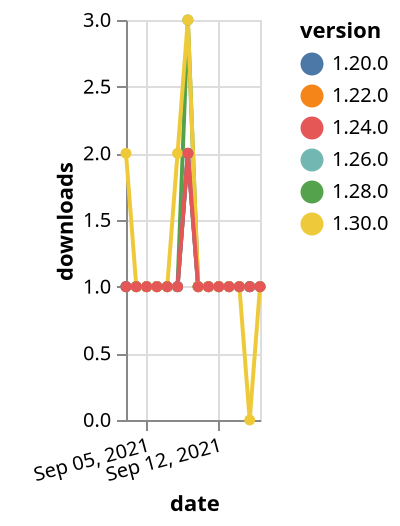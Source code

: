 {"$schema": "https://vega.github.io/schema/vega-lite/v5.json", "description": "A simple bar chart with embedded data.", "data": {"values": [{"date": "2021-09-03", "total": 201, "delta": 1, "version": "1.22.0"}, {"date": "2021-09-04", "total": 202, "delta": 1, "version": "1.22.0"}, {"date": "2021-09-05", "total": 203, "delta": 1, "version": "1.22.0"}, {"date": "2021-09-06", "total": 204, "delta": 1, "version": "1.22.0"}, {"date": "2021-09-07", "total": 205, "delta": 1, "version": "1.22.0"}, {"date": "2021-09-08", "total": 206, "delta": 1, "version": "1.22.0"}, {"date": "2021-09-09", "total": 208, "delta": 2, "version": "1.22.0"}, {"date": "2021-09-10", "total": 209, "delta": 1, "version": "1.22.0"}, {"date": "2021-09-11", "total": 210, "delta": 1, "version": "1.22.0"}, {"date": "2021-09-12", "total": 211, "delta": 1, "version": "1.22.0"}, {"date": "2021-09-13", "total": 212, "delta": 1, "version": "1.22.0"}, {"date": "2021-09-14", "total": 213, "delta": 1, "version": "1.22.0"}, {"date": "2021-09-15", "total": 214, "delta": 1, "version": "1.22.0"}, {"date": "2021-09-16", "total": 215, "delta": 1, "version": "1.22.0"}, {"date": "2021-09-03", "total": 194, "delta": 1, "version": "1.28.0"}, {"date": "2021-09-04", "total": 195, "delta": 1, "version": "1.28.0"}, {"date": "2021-09-05", "total": 196, "delta": 1, "version": "1.28.0"}, {"date": "2021-09-06", "total": 197, "delta": 1, "version": "1.28.0"}, {"date": "2021-09-07", "total": 198, "delta": 1, "version": "1.28.0"}, {"date": "2021-09-08", "total": 199, "delta": 1, "version": "1.28.0"}, {"date": "2021-09-09", "total": 202, "delta": 3, "version": "1.28.0"}, {"date": "2021-09-10", "total": 203, "delta": 1, "version": "1.28.0"}, {"date": "2021-09-11", "total": 204, "delta": 1, "version": "1.28.0"}, {"date": "2021-09-12", "total": 205, "delta": 1, "version": "1.28.0"}, {"date": "2021-09-13", "total": 206, "delta": 1, "version": "1.28.0"}, {"date": "2021-09-14", "total": 207, "delta": 1, "version": "1.28.0"}, {"date": "2021-09-15", "total": 208, "delta": 1, "version": "1.28.0"}, {"date": "2021-09-16", "total": 209, "delta": 1, "version": "1.28.0"}, {"date": "2021-09-03", "total": 168, "delta": 1, "version": "1.26.0"}, {"date": "2021-09-04", "total": 169, "delta": 1, "version": "1.26.0"}, {"date": "2021-09-05", "total": 170, "delta": 1, "version": "1.26.0"}, {"date": "2021-09-06", "total": 171, "delta": 1, "version": "1.26.0"}, {"date": "2021-09-07", "total": 172, "delta": 1, "version": "1.26.0"}, {"date": "2021-09-08", "total": 173, "delta": 1, "version": "1.26.0"}, {"date": "2021-09-09", "total": 175, "delta": 2, "version": "1.26.0"}, {"date": "2021-09-10", "total": 176, "delta": 1, "version": "1.26.0"}, {"date": "2021-09-11", "total": 177, "delta": 1, "version": "1.26.0"}, {"date": "2021-09-12", "total": 178, "delta": 1, "version": "1.26.0"}, {"date": "2021-09-13", "total": 179, "delta": 1, "version": "1.26.0"}, {"date": "2021-09-14", "total": 180, "delta": 1, "version": "1.26.0"}, {"date": "2021-09-15", "total": 181, "delta": 1, "version": "1.26.0"}, {"date": "2021-09-16", "total": 182, "delta": 1, "version": "1.26.0"}, {"date": "2021-09-03", "total": 256, "delta": 1, "version": "1.20.0"}, {"date": "2021-09-04", "total": 257, "delta": 1, "version": "1.20.0"}, {"date": "2021-09-05", "total": 258, "delta": 1, "version": "1.20.0"}, {"date": "2021-09-06", "total": 259, "delta": 1, "version": "1.20.0"}, {"date": "2021-09-07", "total": 260, "delta": 1, "version": "1.20.0"}, {"date": "2021-09-08", "total": 261, "delta": 1, "version": "1.20.0"}, {"date": "2021-09-09", "total": 263, "delta": 2, "version": "1.20.0"}, {"date": "2021-09-10", "total": 264, "delta": 1, "version": "1.20.0"}, {"date": "2021-09-11", "total": 265, "delta": 1, "version": "1.20.0"}, {"date": "2021-09-12", "total": 266, "delta": 1, "version": "1.20.0"}, {"date": "2021-09-13", "total": 267, "delta": 1, "version": "1.20.0"}, {"date": "2021-09-14", "total": 268, "delta": 1, "version": "1.20.0"}, {"date": "2021-09-15", "total": 269, "delta": 1, "version": "1.20.0"}, {"date": "2021-09-16", "total": 270, "delta": 1, "version": "1.20.0"}, {"date": "2021-09-03", "total": 127, "delta": 2, "version": "1.30.0"}, {"date": "2021-09-04", "total": 128, "delta": 1, "version": "1.30.0"}, {"date": "2021-09-05", "total": 129, "delta": 1, "version": "1.30.0"}, {"date": "2021-09-06", "total": 130, "delta": 1, "version": "1.30.0"}, {"date": "2021-09-07", "total": 131, "delta": 1, "version": "1.30.0"}, {"date": "2021-09-08", "total": 133, "delta": 2, "version": "1.30.0"}, {"date": "2021-09-09", "total": 136, "delta": 3, "version": "1.30.0"}, {"date": "2021-09-10", "total": 137, "delta": 1, "version": "1.30.0"}, {"date": "2021-09-11", "total": 138, "delta": 1, "version": "1.30.0"}, {"date": "2021-09-12", "total": 139, "delta": 1, "version": "1.30.0"}, {"date": "2021-09-13", "total": 140, "delta": 1, "version": "1.30.0"}, {"date": "2021-09-14", "total": 141, "delta": 1, "version": "1.30.0"}, {"date": "2021-09-15", "total": 141, "delta": 0, "version": "1.30.0"}, {"date": "2021-09-16", "total": 142, "delta": 1, "version": "1.30.0"}, {"date": "2021-09-03", "total": 192, "delta": 1, "version": "1.24.0"}, {"date": "2021-09-04", "total": 193, "delta": 1, "version": "1.24.0"}, {"date": "2021-09-05", "total": 194, "delta": 1, "version": "1.24.0"}, {"date": "2021-09-06", "total": 195, "delta": 1, "version": "1.24.0"}, {"date": "2021-09-07", "total": 196, "delta": 1, "version": "1.24.0"}, {"date": "2021-09-08", "total": 197, "delta": 1, "version": "1.24.0"}, {"date": "2021-09-09", "total": 199, "delta": 2, "version": "1.24.0"}, {"date": "2021-09-10", "total": 200, "delta": 1, "version": "1.24.0"}, {"date": "2021-09-11", "total": 201, "delta": 1, "version": "1.24.0"}, {"date": "2021-09-12", "total": 202, "delta": 1, "version": "1.24.0"}, {"date": "2021-09-13", "total": 203, "delta": 1, "version": "1.24.0"}, {"date": "2021-09-14", "total": 204, "delta": 1, "version": "1.24.0"}, {"date": "2021-09-15", "total": 205, "delta": 1, "version": "1.24.0"}, {"date": "2021-09-16", "total": 206, "delta": 1, "version": "1.24.0"}]}, "width": "container", "mark": {"type": "line", "point": {"filled": true}}, "encoding": {"x": {"field": "date", "type": "temporal", "timeUnit": "yearmonthdate", "title": "date", "axis": {"labelAngle": -15}}, "y": {"field": "delta", "type": "quantitative", "title": "downloads"}, "color": {"field": "version", "type": "nominal"}, "tooltip": {"field": "delta"}}}